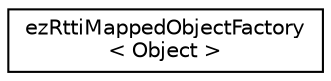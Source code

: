 digraph "Graphical Class Hierarchy"
{
 // LATEX_PDF_SIZE
  edge [fontname="Helvetica",fontsize="10",labelfontname="Helvetica",labelfontsize="10"];
  node [fontname="Helvetica",fontsize="10",shape=record];
  rankdir="LR";
  Node0 [label="ezRttiMappedObjectFactory\l\< Object \>",height=0.2,width=0.4,color="black", fillcolor="white", style="filled",URL="$d8/d28/classez_rtti_mapped_object_factory.htm",tooltip="A factory that creates the closest matching objects according to the passed type."];
}
